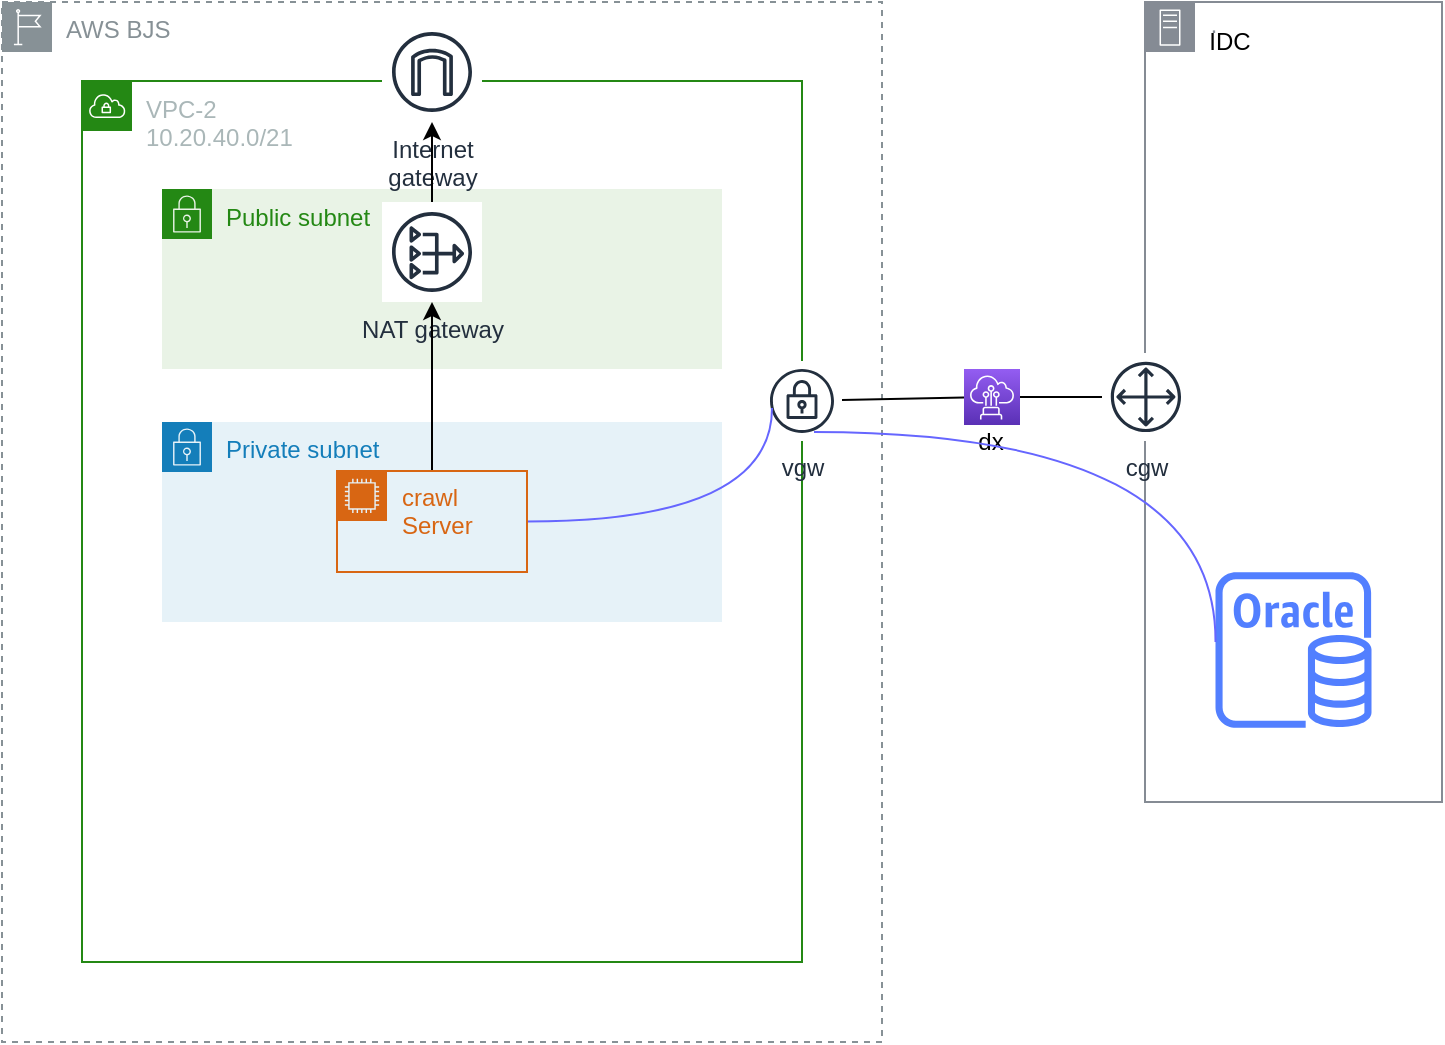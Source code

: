 <mxfile version="15.6.1" type="github">
  <diagram id="Yk6t9v-q_GspNquAsi5I" name="Page-1">
    <mxGraphModel dx="942" dy="600" grid="1" gridSize="10" guides="1" tooltips="1" connect="1" arrows="1" fold="1" page="1" pageScale="1" pageWidth="827" pageHeight="1169" math="0" shadow="0">
      <root>
        <mxCell id="0" />
        <mxCell id="1" parent="0" />
        <mxCell id="BR9eqy4Dcbu-qg9SR92N-1" value="AWS BJS" style="outlineConnect=0;gradientColor=none;html=1;whiteSpace=wrap;fontSize=12;fontStyle=0;shape=mxgraph.aws4.group;grIcon=mxgraph.aws4.group_region;strokeColor=#879196;fillColor=none;verticalAlign=top;align=left;spacingLeft=30;fontColor=#879196;dashed=1;" parent="1" vertex="1">
          <mxGeometry x="40" y="40" width="440" height="520" as="geometry" />
        </mxCell>
        <mxCell id="BR9eqy4Dcbu-qg9SR92N-7" value="VPC-2&lt;br&gt;10.20.40.0/21" style="points=[[0,0],[0.25,0],[0.5,0],[0.75,0],[1,0],[1,0.25],[1,0.5],[1,0.75],[1,1],[0.75,1],[0.5,1],[0.25,1],[0,1],[0,0.75],[0,0.5],[0,0.25]];outlineConnect=0;gradientColor=none;html=1;whiteSpace=wrap;fontSize=12;fontStyle=0;shape=mxgraph.aws4.group;grIcon=mxgraph.aws4.group_vpc;strokeColor=#248814;fillColor=none;verticalAlign=top;align=left;spacingLeft=30;fontColor=#AAB7B8;dashed=0;" parent="1" vertex="1">
          <mxGeometry x="80" y="79.5" width="360" height="440.5" as="geometry" />
        </mxCell>
        <mxCell id="BR9eqy4Dcbu-qg9SR92N-37" value="·" style="outlineConnect=0;gradientColor=none;html=1;whiteSpace=wrap;fontSize=12;fontStyle=0;shape=mxgraph.aws4.group;grIcon=mxgraph.aws4.group_on_premise;strokeColor=#858B94;fillColor=none;verticalAlign=top;align=left;spacingLeft=30;fontColor=#858B94;dashed=0;" parent="1" vertex="1">
          <mxGeometry x="611.5" y="40" width="148.5" height="400" as="geometry" />
        </mxCell>
        <mxCell id="BR9eqy4Dcbu-qg9SR92N-32" value="" style="orthogonalLoop=1;jettySize=auto;html=1;strokeColor=none;" parent="1" source="BR9eqy4Dcbu-qg9SR92N-13" target="BR9eqy4Dcbu-qg9SR92N-25" edge="1">
          <mxGeometry relative="1" as="geometry" />
        </mxCell>
        <mxCell id="BR9eqy4Dcbu-qg9SR92N-35" value="" style="edgeStyle=none;orthogonalLoop=1;jettySize=auto;html=1;endArrow=none;endFill=0;" parent="1" source="BR9eqy4Dcbu-qg9SR92N-13" target="BR9eqy4Dcbu-qg9SR92N-25" edge="1">
          <mxGeometry relative="1" as="geometry" />
        </mxCell>
        <mxCell id="BR9eqy4Dcbu-qg9SR92N-13" value="vgw" style="outlineConnect=0;fontColor=#232F3E;gradientColor=none;strokeColor=#232F3E;fillColor=#ffffff;dashed=0;verticalLabelPosition=bottom;verticalAlign=top;align=center;html=1;fontSize=12;fontStyle=0;aspect=fixed;shape=mxgraph.aws4.resourceIcon;resIcon=mxgraph.aws4.vpn_gateway;" parent="1" vertex="1">
          <mxGeometry x="420" y="219.45" width="40" height="40" as="geometry" />
        </mxCell>
        <mxCell id="BR9eqy4Dcbu-qg9SR92N-36" value="" style="edgeStyle=none;orthogonalLoop=1;jettySize=auto;html=1;endArrow=none;endFill=0;" parent="1" source="BR9eqy4Dcbu-qg9SR92N-18" target="BR9eqy4Dcbu-qg9SR92N-25" edge="1">
          <mxGeometry relative="1" as="geometry" />
        </mxCell>
        <mxCell id="BR9eqy4Dcbu-qg9SR92N-18" value="cgw" style="outlineConnect=0;fontColor=#232F3E;gradientColor=none;strokeColor=#232F3E;fillColor=#ffffff;verticalLabelPosition=bottom;verticalAlign=top;align=center;html=1;fontSize=12;fontStyle=0;aspect=fixed;shape=mxgraph.aws4.resourceIcon;resIcon=mxgraph.aws4.customer_gateway;" parent="1" vertex="1">
          <mxGeometry x="590" y="215.54" width="43.91" height="43.91" as="geometry" />
        </mxCell>
        <mxCell id="BR9eqy4Dcbu-qg9SR92N-25" value="" style="points=[[0,0,0],[0.25,0,0],[0.5,0,0],[0.75,0,0],[1,0,0],[0,1,0],[0.25,1,0],[0.5,1,0],[0.75,1,0],[1,1,0],[0,0.25,0],[0,0.5,0],[0,0.75,0],[1,0.25,0],[1,0.5,0],[1,0.75,0]];outlineConnect=0;fontColor=#232F3E;gradientColor=#945DF2;gradientDirection=north;fillColor=#5A30B5;strokeColor=#ffffff;dashed=0;verticalLabelPosition=bottom;verticalAlign=top;align=center;html=1;fontSize=12;fontStyle=0;aspect=fixed;shape=mxgraph.aws4.resourceIcon;resIcon=mxgraph.aws4.direct_connect;" parent="1" vertex="1">
          <mxGeometry x="521" y="223.5" width="28" height="28" as="geometry" />
        </mxCell>
        <mxCell id="BR9eqy4Dcbu-qg9SR92N-38" value="dx" style="text;html=1;align=center;verticalAlign=middle;resizable=0;points=[];autosize=1;strokeColor=none;" parent="1" vertex="1">
          <mxGeometry x="519" y="250" width="30" height="20" as="geometry" />
        </mxCell>
        <mxCell id="537Jsp8l8VRUOBUdNGrK-15" value="IDC" style="text;html=1;strokeColor=none;fillColor=none;align=center;verticalAlign=middle;whiteSpace=wrap;rounded=0;" parent="1" vertex="1">
          <mxGeometry x="633.91" y="50" width="40" height="20" as="geometry" />
        </mxCell>
        <mxCell id="JGFHLuElw2-2O4ALlyM0-1" value="Public subnet" style="points=[[0,0],[0.25,0],[0.5,0],[0.75,0],[1,0],[1,0.25],[1,0.5],[1,0.75],[1,1],[0.75,1],[0.5,1],[0.25,1],[0,1],[0,0.75],[0,0.5],[0,0.25]];outlineConnect=0;gradientColor=none;html=1;whiteSpace=wrap;fontSize=12;fontStyle=0;shape=mxgraph.aws4.group;grIcon=mxgraph.aws4.group_security_group;grStroke=0;strokeColor=#248814;fillColor=#E9F3E6;verticalAlign=top;align=left;spacingLeft=30;fontColor=#248814;dashed=0;" vertex="1" parent="1">
          <mxGeometry x="120" y="133.5" width="280" height="90" as="geometry" />
        </mxCell>
        <mxCell id="JGFHLuElw2-2O4ALlyM0-2" value="Internet&#xa;gateway" style="sketch=0;outlineConnect=0;fontColor=#232F3E;gradientColor=none;strokeColor=#232F3E;fillColor=#ffffff;dashed=0;verticalLabelPosition=bottom;verticalAlign=top;align=center;html=1;fontSize=12;fontStyle=0;aspect=fixed;shape=mxgraph.aws4.resourceIcon;resIcon=mxgraph.aws4.internet_gateway;" vertex="1" parent="1">
          <mxGeometry x="230" y="50" width="50" height="50" as="geometry" />
        </mxCell>
        <mxCell id="JGFHLuElw2-2O4ALlyM0-5" value="" style="edgeStyle=orthogonalEdgeStyle;rounded=0;orthogonalLoop=1;jettySize=auto;html=1;" edge="1" parent="1" source="JGFHLuElw2-2O4ALlyM0-3" target="JGFHLuElw2-2O4ALlyM0-2">
          <mxGeometry relative="1" as="geometry" />
        </mxCell>
        <mxCell id="JGFHLuElw2-2O4ALlyM0-3" value="NAT gateway" style="sketch=0;outlineConnect=0;fontColor=#232F3E;gradientColor=none;strokeColor=#232F3E;fillColor=#ffffff;dashed=0;verticalLabelPosition=bottom;verticalAlign=top;align=center;html=1;fontSize=12;fontStyle=0;aspect=fixed;shape=mxgraph.aws4.resourceIcon;resIcon=mxgraph.aws4.nat_gateway;" vertex="1" parent="1">
          <mxGeometry x="230" y="140" width="50" height="50" as="geometry" />
        </mxCell>
        <mxCell id="JGFHLuElw2-2O4ALlyM0-6" value="Private subnet" style="points=[[0,0],[0.25,0],[0.5,0],[0.75,0],[1,0],[1,0.25],[1,0.5],[1,0.75],[1,1],[0.75,1],[0.5,1],[0.25,1],[0,1],[0,0.75],[0,0.5],[0,0.25]];outlineConnect=0;gradientColor=none;html=1;whiteSpace=wrap;fontSize=12;fontStyle=0;shape=mxgraph.aws4.group;grIcon=mxgraph.aws4.group_security_group;grStroke=0;strokeColor=#147EBA;fillColor=#E6F2F8;verticalAlign=top;align=left;spacingLeft=30;fontColor=#147EBA;dashed=0;" vertex="1" parent="1">
          <mxGeometry x="120" y="250" width="280" height="100" as="geometry" />
        </mxCell>
        <mxCell id="JGFHLuElw2-2O4ALlyM0-8" value="" style="edgeStyle=orthogonalEdgeStyle;rounded=0;orthogonalLoop=1;jettySize=auto;html=1;" edge="1" parent="1" source="JGFHLuElw2-2O4ALlyM0-7" target="JGFHLuElw2-2O4ALlyM0-3">
          <mxGeometry relative="1" as="geometry" />
        </mxCell>
        <mxCell id="JGFHLuElw2-2O4ALlyM0-12" style="edgeStyle=orthogonalEdgeStyle;curved=1;rounded=0;orthogonalLoop=1;jettySize=auto;html=1;exitX=1;exitY=0.5;exitDx=0;exitDy=0;entryX=0.125;entryY=0.588;entryDx=0;entryDy=0;entryPerimeter=0;endArrow=none;endFill=0;strokeColor=#6666FF;" edge="1" parent="1" source="JGFHLuElw2-2O4ALlyM0-7" target="BR9eqy4Dcbu-qg9SR92N-13">
          <mxGeometry relative="1" as="geometry" />
        </mxCell>
        <mxCell id="JGFHLuElw2-2O4ALlyM0-7" value="crawl Server" style="points=[[0,0],[0.25,0],[0.5,0],[0.75,0],[1,0],[1,0.25],[1,0.5],[1,0.75],[1,1],[0.75,1],[0.5,1],[0.25,1],[0,1],[0,0.75],[0,0.5],[0,0.25]];outlineConnect=0;gradientColor=none;html=1;whiteSpace=wrap;fontSize=12;fontStyle=0;shape=mxgraph.aws4.group;grIcon=mxgraph.aws4.group_ec2_instance_contents;strokeColor=#D86613;fillColor=none;verticalAlign=top;align=left;spacingLeft=30;fontColor=#D86613;dashed=0;" vertex="1" parent="1">
          <mxGeometry x="207.5" y="274.48" width="95" height="50.55" as="geometry" />
        </mxCell>
        <mxCell id="JGFHLuElw2-2O4ALlyM0-11" value="" style="sketch=0;outlineConnect=0;fontColor=#232F3E;gradientColor=none;fillColor=#527FFF;strokeColor=none;dashed=0;verticalLabelPosition=bottom;verticalAlign=top;align=center;html=1;fontSize=12;fontStyle=0;aspect=fixed;pointerEvents=1;shape=mxgraph.aws4.rds_oracle_instance;" vertex="1" parent="1">
          <mxGeometry x="646.75" y="325.03" width="78" height="78" as="geometry" />
        </mxCell>
        <mxCell id="JGFHLuElw2-2O4ALlyM0-13" style="edgeStyle=orthogonalEdgeStyle;curved=1;rounded=0;orthogonalLoop=1;jettySize=auto;html=1;exitX=0.65;exitY=0.888;exitDx=0;exitDy=0;entryX=0.125;entryY=0.588;entryDx=0;entryDy=0;entryPerimeter=0;endArrow=none;endFill=0;strokeColor=#6666FF;exitPerimeter=0;" edge="1" parent="1" source="BR9eqy4Dcbu-qg9SR92N-13">
          <mxGeometry relative="1" as="geometry">
            <mxPoint x="514.25" y="418.735" as="sourcePoint" />
            <mxPoint x="646.75" y="360" as="targetPoint" />
          </mxGeometry>
        </mxCell>
      </root>
    </mxGraphModel>
  </diagram>
</mxfile>
